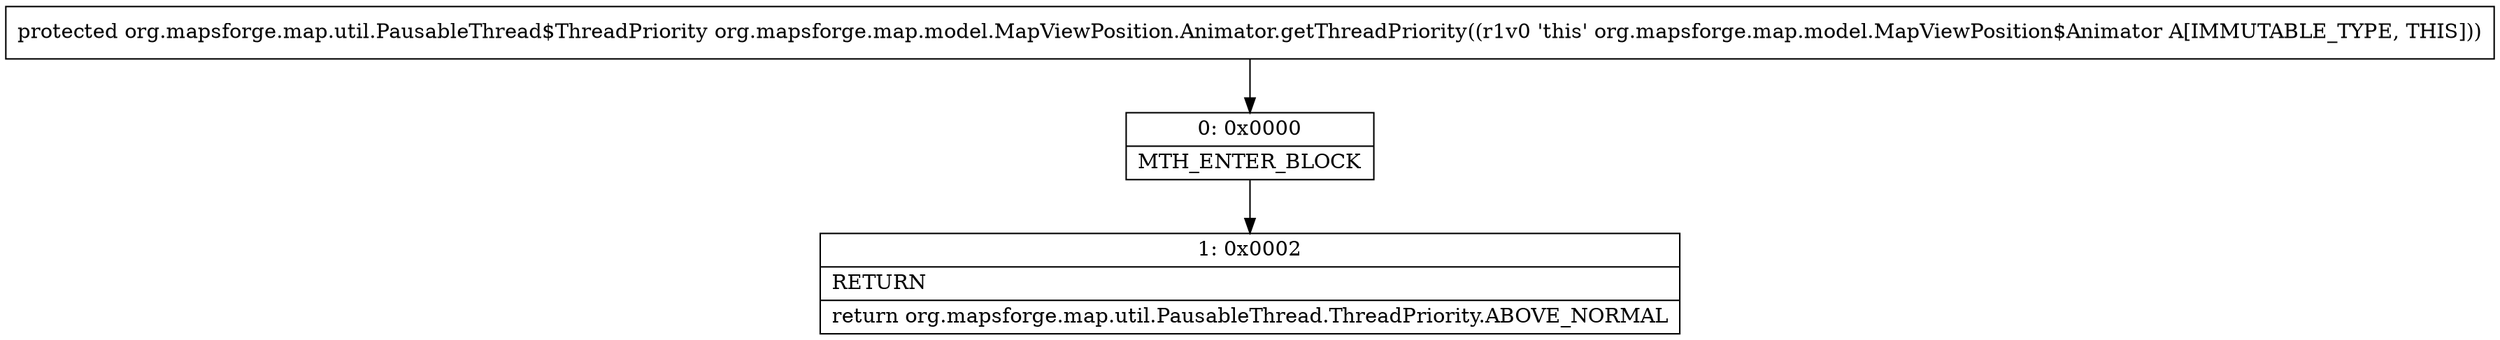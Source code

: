 digraph "CFG fororg.mapsforge.map.model.MapViewPosition.Animator.getThreadPriority()Lorg\/mapsforge\/map\/util\/PausableThread$ThreadPriority;" {
Node_0 [shape=record,label="{0\:\ 0x0000|MTH_ENTER_BLOCK\l}"];
Node_1 [shape=record,label="{1\:\ 0x0002|RETURN\l|return org.mapsforge.map.util.PausableThread.ThreadPriority.ABOVE_NORMAL\l}"];
MethodNode[shape=record,label="{protected org.mapsforge.map.util.PausableThread$ThreadPriority org.mapsforge.map.model.MapViewPosition.Animator.getThreadPriority((r1v0 'this' org.mapsforge.map.model.MapViewPosition$Animator A[IMMUTABLE_TYPE, THIS])) }"];
MethodNode -> Node_0;
Node_0 -> Node_1;
}

